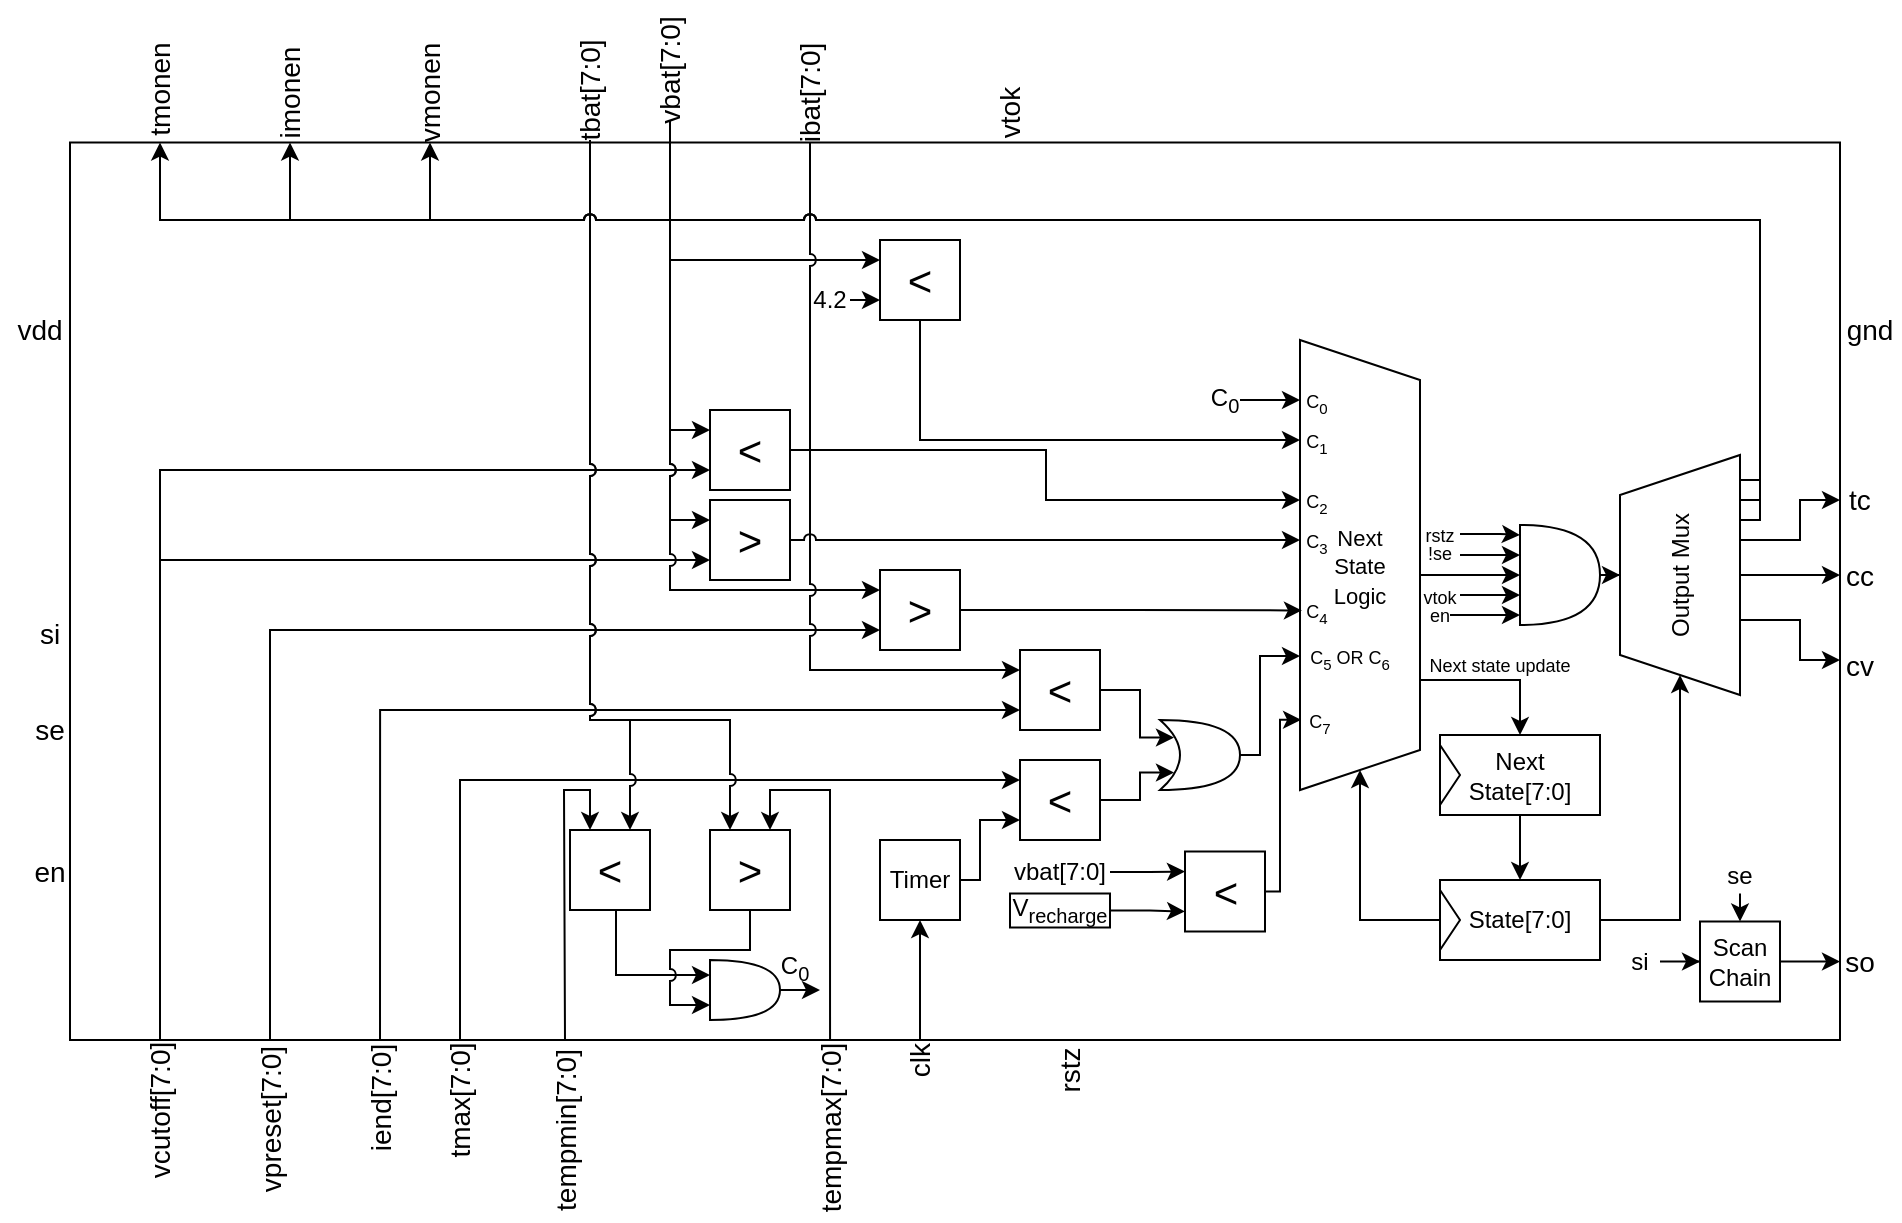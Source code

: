 <mxfile version="25.0.3">
  <diagram name="Page-1" id="ZLXz8bZ7Lyy6NJfYawsl">
    <mxGraphModel dx="1535" dy="1893" grid="1" gridSize="10" guides="1" tooltips="1" connect="1" arrows="1" fold="1" page="1" pageScale="1" pageWidth="850" pageHeight="1100" math="0" shadow="0">
      <root>
        <mxCell id="0" />
        <mxCell id="1" parent="0" />
        <mxCell id="lkuB_7mltpB1Ut6H_fc4-70" value="" style="rounded=0;whiteSpace=wrap;html=1;strokeColor=none;" vertex="1" parent="1">
          <mxGeometry x="80" y="-120" width="950" height="610" as="geometry" />
        </mxCell>
        <mxCell id="lkuB_7mltpB1Ut6H_fc4-6" value="" style="rounded=0;whiteSpace=wrap;html=1;" vertex="1" parent="1">
          <mxGeometry x="115" y="-48.75" width="885" height="448.75" as="geometry" />
        </mxCell>
        <mxCell id="lkuB_7mltpB1Ut6H_fc4-40" style="edgeStyle=orthogonalEdgeStyle;rounded=0;orthogonalLoop=1;jettySize=auto;html=1;entryX=0;entryY=0.75;entryDx=0;entryDy=0;jumpStyle=arc;" edge="1" parent="1" source="XUwTfJBHHrVztobZP6dr-2" target="lkuB_7mltpB1Ut6H_fc4-32">
          <mxGeometry relative="1" as="geometry">
            <Array as="points">
              <mxPoint x="160" y="115" />
            </Array>
          </mxGeometry>
        </mxCell>
        <mxCell id="lkuB_7mltpB1Ut6H_fc4-41" style="edgeStyle=orthogonalEdgeStyle;rounded=0;orthogonalLoop=1;jettySize=auto;html=1;entryX=0;entryY=0.75;entryDx=0;entryDy=0;jumpStyle=arc;" edge="1" parent="1" source="XUwTfJBHHrVztobZP6dr-2" target="lkuB_7mltpB1Ut6H_fc4-38">
          <mxGeometry relative="1" as="geometry">
            <Array as="points">
              <mxPoint x="160" y="160" />
            </Array>
          </mxGeometry>
        </mxCell>
        <mxCell id="XUwTfJBHHrVztobZP6dr-2" value="vcutoff[7:0]" style="text;html=1;align=center;verticalAlign=middle;whiteSpace=wrap;rounded=0;rotation=-90;fontSize=14;" parent="1" vertex="1">
          <mxGeometry x="125" y="420" width="70" height="30" as="geometry" />
        </mxCell>
        <mxCell id="lkuB_7mltpB1Ut6H_fc4-51" style="edgeStyle=orthogonalEdgeStyle;rounded=0;orthogonalLoop=1;jettySize=auto;html=1;entryX=0;entryY=0.75;entryDx=0;entryDy=0;" edge="1" parent="1" source="XUwTfJBHHrVztobZP6dr-3" target="lkuB_7mltpB1Ut6H_fc4-49">
          <mxGeometry relative="1" as="geometry">
            <Array as="points">
              <mxPoint x="215" y="195" />
            </Array>
          </mxGeometry>
        </mxCell>
        <mxCell id="XUwTfJBHHrVztobZP6dr-3" value="vpreset[7:0]" style="text;html=1;align=center;verticalAlign=middle;whiteSpace=wrap;rounded=0;rotation=-90;fontSize=14;" parent="1" vertex="1">
          <mxGeometry x="175" y="426" width="80" height="27" as="geometry" />
        </mxCell>
        <mxCell id="XUwTfJBHHrVztobZP6dr-61" style="edgeStyle=orthogonalEdgeStyle;rounded=0;orthogonalLoop=1;jettySize=auto;html=1;entryX=0;entryY=0.75;entryDx=0;entryDy=0;jumpStyle=arc;" parent="1" source="XUwTfJBHHrVztobZP6dr-4" target="XUwTfJBHHrVztobZP6dr-45" edge="1">
          <mxGeometry relative="1" as="geometry">
            <Array as="points">
              <mxPoint x="270" y="235" />
            </Array>
          </mxGeometry>
        </mxCell>
        <mxCell id="XUwTfJBHHrVztobZP6dr-4" value="iend[7:0]" style="text;html=1;align=center;verticalAlign=middle;whiteSpace=wrap;rounded=0;rotation=-90;fontSize=14;" parent="1" vertex="1">
          <mxGeometry x="241.25" y="413.75" width="57.5" height="30" as="geometry" />
        </mxCell>
        <mxCell id="XUwTfJBHHrVztobZP6dr-39" style="edgeStyle=orthogonalEdgeStyle;rounded=0;orthogonalLoop=1;jettySize=auto;html=1;entryX=0.75;entryY=0;entryDx=0;entryDy=0;jumpStyle=arc;" parent="1" source="XUwTfJBHHrVztobZP6dr-5" target="XUwTfJBHHrVztobZP6dr-32" edge="1">
          <mxGeometry relative="1" as="geometry">
            <Array as="points">
              <mxPoint x="495" y="367" />
              <mxPoint x="495" y="275" />
              <mxPoint x="465" y="275" />
            </Array>
          </mxGeometry>
        </mxCell>
        <mxCell id="XUwTfJBHHrVztobZP6dr-5" value="&lt;div&gt;tempmax[7:0]&lt;/div&gt;" style="text;html=1;align=center;verticalAlign=middle;whiteSpace=wrap;rounded=0;rotation=-90;fontSize=14;" parent="1" vertex="1">
          <mxGeometry x="451.25" y="428.75" width="87.5" height="30" as="geometry" />
        </mxCell>
        <mxCell id="XUwTfJBHHrVztobZP6dr-57" style="edgeStyle=orthogonalEdgeStyle;rounded=0;orthogonalLoop=1;jettySize=auto;html=1;jumpStyle=arc;" parent="1" source="XUwTfJBHHrVztobZP6dr-6" target="XUwTfJBHHrVztobZP6dr-54" edge="1">
          <mxGeometry relative="1" as="geometry">
            <Array as="points">
              <mxPoint x="310" y="270" />
            </Array>
          </mxGeometry>
        </mxCell>
        <mxCell id="XUwTfJBHHrVztobZP6dr-6" value="&lt;div&gt;tmax[7:0]&lt;/div&gt;" style="text;html=1;align=center;verticalAlign=middle;whiteSpace=wrap;rounded=0;rotation=-90;fontSize=14;" parent="1" vertex="1">
          <mxGeometry x="280" y="415" width="60" height="30" as="geometry" />
        </mxCell>
        <mxCell id="XUwTfJBHHrVztobZP6dr-38" style="edgeStyle=orthogonalEdgeStyle;rounded=0;orthogonalLoop=1;jettySize=auto;html=1;entryX=0.25;entryY=0;entryDx=0;entryDy=0;jumpStyle=arc;" parent="1" source="XUwTfJBHHrVztobZP6dr-7" target="XUwTfJBHHrVztobZP6dr-31" edge="1">
          <mxGeometry relative="1" as="geometry">
            <Array as="points">
              <mxPoint x="362" y="368" />
              <mxPoint x="362" y="368" />
              <mxPoint x="362" y="275" />
              <mxPoint x="375" y="275" />
            </Array>
          </mxGeometry>
        </mxCell>
        <mxCell id="XUwTfJBHHrVztobZP6dr-7" value="&lt;div&gt;tempmin[7:0]&lt;/div&gt;" style="text;html=1;align=center;verticalAlign=middle;whiteSpace=wrap;rounded=0;rotation=-90;fontSize=14;" parent="1" vertex="1">
          <mxGeometry x="317.5" y="430.5" width="90" height="30" as="geometry" />
        </mxCell>
        <mxCell id="XUwTfJBHHrVztobZP6dr-58" style="edgeStyle=orthogonalEdgeStyle;rounded=0;orthogonalLoop=1;jettySize=auto;html=1;entryX=0.5;entryY=1;entryDx=0;entryDy=0;" parent="1" source="XUwTfJBHHrVztobZP6dr-8" target="XUwTfJBHHrVztobZP6dr-53" edge="1">
          <mxGeometry relative="1" as="geometry" />
        </mxCell>
        <mxCell id="XUwTfJBHHrVztobZP6dr-8" value="clk" style="text;html=1;align=center;verticalAlign=middle;whiteSpace=wrap;rounded=0;rotation=-90;fontSize=14;" parent="1" vertex="1">
          <mxGeometry x="530" y="395" width="20" height="30" as="geometry" />
        </mxCell>
        <mxCell id="XUwTfJBHHrVztobZP6dr-9" value="rstz" style="text;html=1;align=center;verticalAlign=middle;whiteSpace=wrap;rounded=0;rotation=-90;fontSize=14;" parent="1" vertex="1">
          <mxGeometry x="600" y="400" width="30" height="30" as="geometry" />
        </mxCell>
        <mxCell id="XUwTfJBHHrVztobZP6dr-10" value="en" style="text;html=1;align=center;verticalAlign=middle;whiteSpace=wrap;rounded=0;rotation=0;fontSize=14;" parent="1" vertex="1">
          <mxGeometry x="95" y="301" width="20" height="30" as="geometry" />
        </mxCell>
        <mxCell id="XUwTfJBHHrVztobZP6dr-11" value="se" style="text;html=1;align=center;verticalAlign=middle;whiteSpace=wrap;rounded=0;rotation=0;fontSize=14;" parent="1" vertex="1">
          <mxGeometry x="95" y="230" width="20" height="30" as="geometry" />
        </mxCell>
        <mxCell id="XUwTfJBHHrVztobZP6dr-12" value="si" style="text;html=1;align=center;verticalAlign=middle;whiteSpace=wrap;rounded=0;rotation=0;fontSize=14;" parent="1" vertex="1">
          <mxGeometry x="95" y="181.5" width="20" height="30" as="geometry" />
        </mxCell>
        <mxCell id="XUwTfJBHHrVztobZP6dr-13" value="vdd" style="text;html=1;align=center;verticalAlign=middle;whiteSpace=wrap;rounded=0;rotation=0;fontSize=14;" parent="1" vertex="1">
          <mxGeometry x="85" y="30" width="30" height="30" as="geometry" />
        </mxCell>
        <mxCell id="XUwTfJBHHrVztobZP6dr-15" value="tmonen" style="text;html=1;align=center;verticalAlign=middle;whiteSpace=wrap;rounded=0;rotation=-90;fontSize=14;" parent="1" vertex="1">
          <mxGeometry x="133.75" y="-90" width="52.5" height="30" as="geometry" />
        </mxCell>
        <mxCell id="XUwTfJBHHrVztobZP6dr-16" value="vmonen" style="text;html=1;align=center;verticalAlign=middle;whiteSpace=wrap;rounded=0;rotation=-90;fontSize=14;" parent="1" vertex="1">
          <mxGeometry x="270" y="-88.75" width="50" height="30" as="geometry" />
        </mxCell>
        <mxCell id="XUwTfJBHHrVztobZP6dr-17" value="imonen" style="text;html=1;align=center;verticalAlign=middle;whiteSpace=wrap;rounded=0;rotation=-90;fontSize=14;" parent="1" vertex="1">
          <mxGeometry x="200" y="-88.75" width="50" height="30" as="geometry" />
        </mxCell>
        <mxCell id="XUwTfJBHHrVztobZP6dr-36" style="edgeStyle=orthogonalEdgeStyle;rounded=0;orthogonalLoop=1;jettySize=auto;html=1;entryX=0.75;entryY=0;entryDx=0;entryDy=0;jumpStyle=arc;" parent="1" source="XUwTfJBHHrVztobZP6dr-18" target="XUwTfJBHHrVztobZP6dr-31" edge="1">
          <mxGeometry relative="1" as="geometry">
            <Array as="points">
              <mxPoint x="375" y="240" />
              <mxPoint x="395" y="240" />
            </Array>
          </mxGeometry>
        </mxCell>
        <mxCell id="XUwTfJBHHrVztobZP6dr-37" style="edgeStyle=orthogonalEdgeStyle;rounded=0;orthogonalLoop=1;jettySize=auto;html=1;entryX=0.25;entryY=0;entryDx=0;entryDy=0;jumpStyle=arc;" parent="1" source="XUwTfJBHHrVztobZP6dr-18" target="XUwTfJBHHrVztobZP6dr-32" edge="1">
          <mxGeometry relative="1" as="geometry">
            <Array as="points">
              <mxPoint x="375" y="240" />
              <mxPoint x="445" y="240" />
            </Array>
          </mxGeometry>
        </mxCell>
        <mxCell id="XUwTfJBHHrVztobZP6dr-18" value="tbat[7:0]" style="text;html=1;align=center;verticalAlign=middle;whiteSpace=wrap;rounded=0;rotation=-90;fontSize=14;" parent="1" vertex="1">
          <mxGeometry x="350" y="-90" width="50" height="30" as="geometry" />
        </mxCell>
        <mxCell id="lkuB_7mltpB1Ut6H_fc4-34" style="edgeStyle=orthogonalEdgeStyle;rounded=0;orthogonalLoop=1;jettySize=auto;html=1;entryX=0;entryY=0.25;entryDx=0;entryDy=0;" edge="1" parent="1" source="XUwTfJBHHrVztobZP6dr-19" target="lkuB_7mltpB1Ut6H_fc4-32">
          <mxGeometry relative="1" as="geometry">
            <Array as="points">
              <mxPoint x="415" y="95" />
            </Array>
          </mxGeometry>
        </mxCell>
        <mxCell id="lkuB_7mltpB1Ut6H_fc4-35" style="edgeStyle=orthogonalEdgeStyle;rounded=0;orthogonalLoop=1;jettySize=auto;html=1;entryX=0;entryY=0.25;entryDx=0;entryDy=0;jumpStyle=arc;" edge="1" parent="1" source="XUwTfJBHHrVztobZP6dr-19" target="lkuB_7mltpB1Ut6H_fc4-19">
          <mxGeometry relative="1" as="geometry">
            <Array as="points">
              <mxPoint x="415" y="10" />
            </Array>
          </mxGeometry>
        </mxCell>
        <mxCell id="lkuB_7mltpB1Ut6H_fc4-39" style="edgeStyle=orthogonalEdgeStyle;rounded=0;orthogonalLoop=1;jettySize=auto;html=1;entryX=0;entryY=0.25;entryDx=0;entryDy=0;jumpStyle=arc;" edge="1" parent="1" source="XUwTfJBHHrVztobZP6dr-19" target="lkuB_7mltpB1Ut6H_fc4-38">
          <mxGeometry relative="1" as="geometry">
            <Array as="points">
              <mxPoint x="415" y="140" />
            </Array>
          </mxGeometry>
        </mxCell>
        <mxCell id="lkuB_7mltpB1Ut6H_fc4-50" style="edgeStyle=orthogonalEdgeStyle;rounded=0;orthogonalLoop=1;jettySize=auto;html=1;entryX=0;entryY=0.25;entryDx=0;entryDy=0;jumpStyle=arc;" edge="1" parent="1" source="XUwTfJBHHrVztobZP6dr-19" target="lkuB_7mltpB1Ut6H_fc4-49">
          <mxGeometry relative="1" as="geometry">
            <Array as="points">
              <mxPoint x="415" y="175" />
            </Array>
          </mxGeometry>
        </mxCell>
        <mxCell id="XUwTfJBHHrVztobZP6dr-19" value="vbat[7:0]" style="text;html=1;align=center;verticalAlign=middle;whiteSpace=wrap;rounded=0;rotation=-90;fontSize=14;" parent="1" vertex="1">
          <mxGeometry x="390" y="-100" width="50" height="30" as="geometry" />
        </mxCell>
        <mxCell id="XUwTfJBHHrVztobZP6dr-59" style="edgeStyle=elbowEdgeStyle;rounded=0;orthogonalLoop=1;jettySize=auto;html=1;entryX=0;entryY=0.25;entryDx=0;entryDy=0;jumpStyle=arc;" parent="1" source="XUwTfJBHHrVztobZP6dr-20" target="XUwTfJBHHrVztobZP6dr-45" edge="1">
          <mxGeometry relative="1" as="geometry">
            <Array as="points">
              <mxPoint x="485" y="150" />
            </Array>
          </mxGeometry>
        </mxCell>
        <mxCell id="XUwTfJBHHrVztobZP6dr-20" value="ibat[7:0]" style="text;html=1;align=center;verticalAlign=middle;whiteSpace=wrap;rounded=0;rotation=-90;fontSize=14;" parent="1" vertex="1">
          <mxGeometry x="460" y="-88.75" width="50" height="30" as="geometry" />
        </mxCell>
        <mxCell id="XUwTfJBHHrVztobZP6dr-21" value="vtok" style="text;html=1;align=center;verticalAlign=middle;whiteSpace=wrap;rounded=0;rotation=-90;fontSize=14;" parent="1" vertex="1">
          <mxGeometry x="570" y="-78.75" width="30" height="30" as="geometry" />
        </mxCell>
        <mxCell id="XUwTfJBHHrVztobZP6dr-24" value="so" style="text;html=1;align=center;verticalAlign=middle;whiteSpace=wrap;rounded=0;rotation=0;fontSize=14;" parent="1" vertex="1">
          <mxGeometry x="1000" y="345.75" width="20" height="30" as="geometry" />
        </mxCell>
        <mxCell id="XUwTfJBHHrVztobZP6dr-25" value="gnd" style="text;html=1;align=center;verticalAlign=middle;whiteSpace=wrap;rounded=0;rotation=0;fontSize=14;" parent="1" vertex="1">
          <mxGeometry x="1000" y="30" width="30" height="30" as="geometry" />
        </mxCell>
        <mxCell id="XUwTfJBHHrVztobZP6dr-26" value="tc" style="text;html=1;align=center;verticalAlign=middle;whiteSpace=wrap;rounded=0;rotation=0;fontSize=14;" parent="1" vertex="1">
          <mxGeometry x="1000" y="115" width="20" height="30" as="geometry" />
        </mxCell>
        <mxCell id="XUwTfJBHHrVztobZP6dr-27" value="cc" style="text;html=1;align=center;verticalAlign=middle;whiteSpace=wrap;rounded=0;rotation=0;fontSize=14;" parent="1" vertex="1">
          <mxGeometry x="1000" y="152.5" width="20" height="30" as="geometry" />
        </mxCell>
        <mxCell id="XUwTfJBHHrVztobZP6dr-28" value="cv" style="text;html=1;align=center;verticalAlign=middle;whiteSpace=wrap;rounded=0;rotation=0;fontSize=14;" parent="1" vertex="1">
          <mxGeometry x="1000" y="197.5" width="20" height="30" as="geometry" />
        </mxCell>
        <mxCell id="XUwTfJBHHrVztobZP6dr-31" value="&lt;font style=&quot;font-size: 21px;&quot;&gt;&amp;lt;&lt;/font&gt;" style="rounded=0;whiteSpace=wrap;html=1;" parent="1" vertex="1">
          <mxGeometry x="365" y="295" width="40" height="40" as="geometry" />
        </mxCell>
        <mxCell id="XUwTfJBHHrVztobZP6dr-32" value="&lt;font style=&quot;font-size: 21px;&quot;&gt;&amp;gt;&lt;/font&gt;" style="rounded=0;whiteSpace=wrap;html=1;" parent="1" vertex="1">
          <mxGeometry x="435" y="295" width="40" height="40" as="geometry" />
        </mxCell>
        <mxCell id="XUwTfJBHHrVztobZP6dr-42" style="edgeStyle=orthogonalEdgeStyle;rounded=0;orthogonalLoop=1;jettySize=auto;html=1;" parent="1" source="XUwTfJBHHrVztobZP6dr-34" edge="1">
          <mxGeometry relative="1" as="geometry">
            <mxPoint x="490" y="375" as="targetPoint" />
          </mxGeometry>
        </mxCell>
        <mxCell id="XUwTfJBHHrVztobZP6dr-34" value="" style="shape=or;whiteSpace=wrap;html=1;" parent="1" vertex="1">
          <mxGeometry x="435" y="360" width="35" height="30" as="geometry" />
        </mxCell>
        <mxCell id="XUwTfJBHHrVztobZP6dr-89" style="edgeStyle=orthogonalEdgeStyle;rounded=0;orthogonalLoop=1;jettySize=auto;html=1;entryX=0;entryY=0.5;entryDx=0;entryDy=0;" parent="1" source="XUwTfJBHHrVztobZP6dr-35" target="lkuB_7mltpB1Ut6H_fc4-7" edge="1">
          <mxGeometry relative="1" as="geometry">
            <Array as="points">
              <mxPoint x="710" y="258" />
              <mxPoint x="710" y="208" />
              <mxPoint x="730" y="208" />
            </Array>
            <mxPoint x="730" y="240" as="targetPoint" />
          </mxGeometry>
        </mxCell>
        <mxCell id="XUwTfJBHHrVztobZP6dr-35" value="" style="shape=xor;whiteSpace=wrap;html=1;" parent="1" vertex="1">
          <mxGeometry x="660" y="240" width="40" height="35" as="geometry" />
        </mxCell>
        <mxCell id="XUwTfJBHHrVztobZP6dr-40" style="edgeStyle=orthogonalEdgeStyle;rounded=0;orthogonalLoop=1;jettySize=auto;html=1;entryX=0;entryY=0.25;entryDx=0;entryDy=0;entryPerimeter=0;jumpStyle=arc;" parent="1" source="XUwTfJBHHrVztobZP6dr-31" target="XUwTfJBHHrVztobZP6dr-34" edge="1">
          <mxGeometry relative="1" as="geometry">
            <Array as="points">
              <mxPoint x="388" y="368" />
            </Array>
          </mxGeometry>
        </mxCell>
        <mxCell id="XUwTfJBHHrVztobZP6dr-41" style="edgeStyle=orthogonalEdgeStyle;rounded=0;orthogonalLoop=1;jettySize=auto;html=1;entryX=0;entryY=0.75;entryDx=0;entryDy=0;entryPerimeter=0;jumpStyle=arc;" parent="1" source="XUwTfJBHHrVztobZP6dr-32" target="XUwTfJBHHrVztobZP6dr-34" edge="1">
          <mxGeometry relative="1" as="geometry" />
        </mxCell>
        <mxCell id="XUwTfJBHHrVztobZP6dr-43" value="&lt;div&gt;C&lt;sub&gt;0&lt;/sub&gt;&lt;/div&gt;" style="text;html=1;align=center;verticalAlign=middle;whiteSpace=wrap;rounded=0;rotation=0;" parent="1" vertex="1">
          <mxGeometry x="470" y="354" width="15" height="20" as="geometry" />
        </mxCell>
        <mxCell id="XUwTfJBHHrVztobZP6dr-45" value="&lt;font style=&quot;font-size: 21px;&quot;&gt;&amp;lt;&lt;/font&gt;" style="rounded=0;whiteSpace=wrap;html=1;" parent="1" vertex="1">
          <mxGeometry x="590" y="205" width="40" height="40" as="geometry" />
        </mxCell>
        <mxCell id="XUwTfJBHHrVztobZP6dr-47" style="edgeStyle=orthogonalEdgeStyle;rounded=0;orthogonalLoop=1;jettySize=auto;html=1;" parent="1" source="XUwTfJBHHrVztobZP6dr-46" target="XUwTfJBHHrVztobZP6dr-24" edge="1">
          <mxGeometry relative="1" as="geometry" />
        </mxCell>
        <mxCell id="XUwTfJBHHrVztobZP6dr-46" value="Scan Chain" style="rounded=0;whiteSpace=wrap;html=1;" parent="1" vertex="1">
          <mxGeometry x="930" y="340.75" width="40" height="40" as="geometry" />
        </mxCell>
        <mxCell id="XUwTfJBHHrVztobZP6dr-51" style="edgeStyle=orthogonalEdgeStyle;rounded=0;orthogonalLoop=1;jettySize=auto;html=1;exitX=0.5;exitY=1;exitDx=0;exitDy=0;entryX=0.5;entryY=0;entryDx=0;entryDy=0;" parent="1" source="XUwTfJBHHrVztobZP6dr-48" target="XUwTfJBHHrVztobZP6dr-46" edge="1">
          <mxGeometry relative="1" as="geometry" />
        </mxCell>
        <mxCell id="XUwTfJBHHrVztobZP6dr-48" value="se" style="text;html=1;align=center;verticalAlign=middle;whiteSpace=wrap;rounded=0;rotation=0;" parent="1" vertex="1">
          <mxGeometry x="940" y="309.25" width="20" height="17.5" as="geometry" />
        </mxCell>
        <mxCell id="XUwTfJBHHrVztobZP6dr-50" style="edgeStyle=orthogonalEdgeStyle;rounded=0;orthogonalLoop=1;jettySize=auto;html=1;entryX=0;entryY=0.5;entryDx=0;entryDy=0;" parent="1" source="XUwTfJBHHrVztobZP6dr-49" target="XUwTfJBHHrVztobZP6dr-46" edge="1">
          <mxGeometry relative="1" as="geometry" />
        </mxCell>
        <mxCell id="XUwTfJBHHrVztobZP6dr-49" value="si" style="text;html=1;align=center;verticalAlign=middle;whiteSpace=wrap;rounded=0;rotation=0;" parent="1" vertex="1">
          <mxGeometry x="890" y="350.75" width="20" height="20" as="geometry" />
        </mxCell>
        <mxCell id="XUwTfJBHHrVztobZP6dr-56" style="edgeStyle=orthogonalEdgeStyle;rounded=0;orthogonalLoop=1;jettySize=auto;html=1;entryX=0;entryY=0.75;entryDx=0;entryDy=0;" parent="1" source="XUwTfJBHHrVztobZP6dr-53" target="XUwTfJBHHrVztobZP6dr-54" edge="1">
          <mxGeometry relative="1" as="geometry">
            <Array as="points">
              <mxPoint x="570" y="320" />
              <mxPoint x="570" y="290" />
            </Array>
          </mxGeometry>
        </mxCell>
        <mxCell id="XUwTfJBHHrVztobZP6dr-53" value="Timer" style="rounded=0;whiteSpace=wrap;html=1;" parent="1" vertex="1">
          <mxGeometry x="520" y="300" width="40" height="40" as="geometry" />
        </mxCell>
        <mxCell id="XUwTfJBHHrVztobZP6dr-54" value="&lt;font style=&quot;font-size: 21px;&quot;&gt;&amp;lt;&lt;/font&gt;" style="rounded=0;whiteSpace=wrap;html=1;" parent="1" vertex="1">
          <mxGeometry x="590" y="260" width="40" height="40" as="geometry" />
        </mxCell>
        <mxCell id="XUwTfJBHHrVztobZP6dr-62" style="edgeStyle=orthogonalEdgeStyle;rounded=0;orthogonalLoop=1;jettySize=auto;html=1;entryX=0.175;entryY=0.25;entryDx=0;entryDy=0;entryPerimeter=0;" parent="1" source="XUwTfJBHHrVztobZP6dr-45" target="XUwTfJBHHrVztobZP6dr-35" edge="1">
          <mxGeometry relative="1" as="geometry" />
        </mxCell>
        <mxCell id="XUwTfJBHHrVztobZP6dr-63" style="edgeStyle=orthogonalEdgeStyle;rounded=0;orthogonalLoop=1;jettySize=auto;html=1;entryX=0.175;entryY=0.75;entryDx=0;entryDy=0;entryPerimeter=0;" parent="1" source="XUwTfJBHHrVztobZP6dr-54" target="XUwTfJBHHrVztobZP6dr-35" edge="1">
          <mxGeometry relative="1" as="geometry" />
        </mxCell>
        <mxCell id="XUwTfJBHHrVztobZP6dr-91" style="edgeStyle=orthogonalEdgeStyle;rounded=0;orthogonalLoop=1;jettySize=auto;html=1;entryX=0.5;entryY=0;entryDx=0;entryDy=0;" parent="1" source="XUwTfJBHHrVztobZP6dr-64" target="XUwTfJBHHrVztobZP6dr-72" edge="1">
          <mxGeometry relative="1" as="geometry" />
        </mxCell>
        <mxCell id="XUwTfJBHHrVztobZP6dr-64" value="" style="shape=or;whiteSpace=wrap;html=1;points=[[0,0.1,0,0,0],[0,0.3,0,0,0],[0,0.5,0,0,0],[0,0.7,0,0,0],[0,0.9,0,0,0],[0.7,0.1,0,0,0],[0.7,0.9,0,0,0],[1,0.5,0,0,0]];" parent="1" vertex="1">
          <mxGeometry x="840" y="142.5" width="40" height="50" as="geometry" />
        </mxCell>
        <mxCell id="XUwTfJBHHrVztobZP6dr-74" style="edgeStyle=orthogonalEdgeStyle;rounded=0;orthogonalLoop=1;jettySize=auto;html=1;entryX=0;entryY=0.5;entryDx=0;entryDy=0;" parent="1" source="XUwTfJBHHrVztobZP6dr-66" target="XUwTfJBHHrVztobZP6dr-72" edge="1">
          <mxGeometry relative="1" as="geometry" />
        </mxCell>
        <mxCell id="XUwTfJBHHrVztobZP6dr-88" style="edgeStyle=orthogonalEdgeStyle;rounded=0;orthogonalLoop=1;jettySize=auto;html=1;" parent="1" source="XUwTfJBHHrVztobZP6dr-66" target="XUwTfJBHHrVztobZP6dr-85" edge="1">
          <mxGeometry relative="1" as="geometry">
            <Array as="points">
              <mxPoint x="760" y="340" />
            </Array>
          </mxGeometry>
        </mxCell>
        <mxCell id="XUwTfJBHHrVztobZP6dr-66" value="State[7:0]" style="rounded=0;whiteSpace=wrap;html=1;" parent="1" vertex="1">
          <mxGeometry x="800" y="320" width="80" height="40" as="geometry" />
        </mxCell>
        <mxCell id="XUwTfJBHHrVztobZP6dr-75" style="edgeStyle=orthogonalEdgeStyle;rounded=0;orthogonalLoop=1;jettySize=auto;html=1;jumpStyle=arc;exitX=0.25;exitY=1;exitDx=0;exitDy=0;" parent="1" source="XUwTfJBHHrVztobZP6dr-72" target="XUwTfJBHHrVztobZP6dr-28" edge="1">
          <mxGeometry relative="1" as="geometry">
            <Array as="points">
              <mxPoint x="950" y="190" />
              <mxPoint x="980" y="190" />
              <mxPoint x="980" y="210" />
            </Array>
          </mxGeometry>
        </mxCell>
        <mxCell id="XUwTfJBHHrVztobZP6dr-76" style="edgeStyle=orthogonalEdgeStyle;rounded=0;orthogonalLoop=1;jettySize=auto;html=1;entryX=0;entryY=0.5;entryDx=0;entryDy=0;" parent="1" source="XUwTfJBHHrVztobZP6dr-72" target="XUwTfJBHHrVztobZP6dr-27" edge="1">
          <mxGeometry relative="1" as="geometry">
            <Array as="points" />
          </mxGeometry>
        </mxCell>
        <mxCell id="XUwTfJBHHrVztobZP6dr-80" style="edgeStyle=orthogonalEdgeStyle;rounded=0;orthogonalLoop=1;jettySize=auto;html=1;" parent="1" target="XUwTfJBHHrVztobZP6dr-26" edge="1">
          <mxGeometry relative="1" as="geometry">
            <mxPoint x="950" y="150" as="sourcePoint" />
            <Array as="points">
              <mxPoint x="980" y="150" />
              <mxPoint x="980" y="130" />
            </Array>
          </mxGeometry>
        </mxCell>
        <mxCell id="XUwTfJBHHrVztobZP6dr-82" style="edgeStyle=orthogonalEdgeStyle;rounded=0;orthogonalLoop=1;jettySize=auto;html=1;entryX=0;entryY=0.5;entryDx=0;entryDy=0;jumpStyle=arc;exitX=0.75;exitY=1;exitDx=0;exitDy=0;" parent="1" target="XUwTfJBHHrVztobZP6dr-15" edge="1" source="XUwTfJBHHrVztobZP6dr-72">
          <mxGeometry relative="1" as="geometry">
            <mxPoint x="950" y="215" as="sourcePoint" />
            <Array as="points">
              <mxPoint x="950" y="140" />
              <mxPoint x="960" y="140" />
              <mxPoint x="960" y="-10" />
              <mxPoint x="160" y="-10" />
            </Array>
          </mxGeometry>
        </mxCell>
        <mxCell id="XUwTfJBHHrVztobZP6dr-83" style="edgeStyle=orthogonalEdgeStyle;rounded=0;orthogonalLoop=1;jettySize=auto;html=1;entryX=0;entryY=0.5;entryDx=0;entryDy=0;exitX=0.75;exitY=1;exitDx=0;exitDy=0;jumpStyle=arc;" parent="1" source="XUwTfJBHHrVztobZP6dr-72" target="XUwTfJBHHrVztobZP6dr-17" edge="1">
          <mxGeometry relative="1" as="geometry">
            <Array as="points">
              <mxPoint x="950" y="130" />
              <mxPoint x="960" y="130" />
              <mxPoint x="960" y="-10" />
              <mxPoint x="225" y="-10" />
            </Array>
          </mxGeometry>
        </mxCell>
        <mxCell id="XUwTfJBHHrVztobZP6dr-84" style="edgeStyle=orthogonalEdgeStyle;rounded=0;orthogonalLoop=1;jettySize=auto;html=1;entryX=0;entryY=0.5;entryDx=0;entryDy=0;exitX=0.75;exitY=1;exitDx=0;exitDy=0;jumpStyle=arc;" parent="1" source="XUwTfJBHHrVztobZP6dr-72" target="XUwTfJBHHrVztobZP6dr-16" edge="1">
          <mxGeometry relative="1" as="geometry">
            <Array as="points">
              <mxPoint x="950" y="120" />
              <mxPoint x="960" y="120" />
              <mxPoint x="960" y="-10" />
              <mxPoint x="295" y="-10" />
            </Array>
          </mxGeometry>
        </mxCell>
        <mxCell id="XUwTfJBHHrVztobZP6dr-72" value="Output Mux" style="shape=trapezoid;perimeter=trapezoidPerimeter;whiteSpace=wrap;html=1;fixedSize=1;rotation=-90;" parent="1" vertex="1">
          <mxGeometry x="860" y="137.5" width="120" height="60" as="geometry" />
        </mxCell>
        <mxCell id="lkuB_7mltpB1Ut6H_fc4-8" style="edgeStyle=orthogonalEdgeStyle;rounded=0;orthogonalLoop=1;jettySize=auto;html=1;entryX=0.5;entryY=0;entryDx=0;entryDy=0;" edge="1" parent="1" source="XUwTfJBHHrVztobZP6dr-85" target="lkuB_7mltpB1Ut6H_fc4-11">
          <mxGeometry relative="1" as="geometry">
            <Array as="points">
              <mxPoint x="840" y="220" />
            </Array>
          </mxGeometry>
        </mxCell>
        <mxCell id="XUwTfJBHHrVztobZP6dr-85" value="&lt;div&gt;&lt;font style=&quot;font-size: 11px;&quot;&gt;Next&lt;br&gt;&lt;/font&gt;&lt;/div&gt;&lt;div&gt;&lt;font style=&quot;font-size: 11px;&quot;&gt;State &lt;br&gt;&lt;/font&gt;&lt;/div&gt;&lt;div&gt;&lt;font style=&quot;font-size: 11px;&quot;&gt;Logic&lt;/font&gt;&lt;/div&gt;" style="shape=trapezoid;perimeter=trapezoidPerimeter;whiteSpace=wrap;html=1;fixedSize=1;direction=south;" parent="1" vertex="1">
          <mxGeometry x="730" y="50" width="60" height="225" as="geometry" />
        </mxCell>
        <mxCell id="XUwTfJBHHrVztobZP6dr-90" style="edgeStyle=orthogonalEdgeStyle;rounded=0;orthogonalLoop=1;jettySize=auto;html=1;entryX=0;entryY=0.5;entryDx=0;entryDy=0;entryPerimeter=0;" parent="1" source="XUwTfJBHHrVztobZP6dr-85" target="XUwTfJBHHrVztobZP6dr-64" edge="1">
          <mxGeometry relative="1" as="geometry">
            <Array as="points">
              <mxPoint x="815" y="168" />
            </Array>
          </mxGeometry>
        </mxCell>
        <mxCell id="XUwTfJBHHrVztobZP6dr-92" value="&lt;font style=&quot;font-size: 9px;&quot;&gt;en&lt;/font&gt;" style="text;html=1;align=center;verticalAlign=middle;whiteSpace=wrap;rounded=0;rotation=0;" parent="1" vertex="1">
          <mxGeometry x="795" y="181.5" width="10" height="11" as="geometry" />
        </mxCell>
        <mxCell id="XUwTfJBHHrVztobZP6dr-96" style="edgeStyle=orthogonalEdgeStyle;rounded=0;orthogonalLoop=1;jettySize=auto;html=1;entryX=0;entryY=0.9;entryDx=0;entryDy=0;entryPerimeter=0;" parent="1" source="XUwTfJBHHrVztobZP6dr-92" target="XUwTfJBHHrVztobZP6dr-64" edge="1">
          <mxGeometry relative="1" as="geometry">
            <Array as="points">
              <mxPoint x="810" y="188" />
            </Array>
          </mxGeometry>
        </mxCell>
        <mxCell id="XUwTfJBHHrVztobZP6dr-97" value="&lt;font style=&quot;font-size: 9px;&quot;&gt;rstz&lt;/font&gt;" style="text;html=1;align=center;verticalAlign=middle;whiteSpace=wrap;rounded=0;rotation=0;" parent="1" vertex="1">
          <mxGeometry x="790" y="139.5" width="20" height="15" as="geometry" />
        </mxCell>
        <mxCell id="XUwTfJBHHrVztobZP6dr-99" value="&lt;font style=&quot;font-size: 9px;&quot;&gt;vtok&lt;/font&gt;" style="text;html=1;align=center;verticalAlign=middle;whiteSpace=wrap;rounded=0;rotation=0;" parent="1" vertex="1">
          <mxGeometry x="790" y="172.5" width="20" height="10" as="geometry" />
        </mxCell>
        <mxCell id="XUwTfJBHHrVztobZP6dr-101" value="&lt;font style=&quot;font-size: 9px;&quot;&gt;!se&lt;/font&gt;" style="text;html=1;align=center;verticalAlign=middle;whiteSpace=wrap;rounded=0;rotation=0;" parent="1" vertex="1">
          <mxGeometry x="790" y="152.5" width="20" height="7.5" as="geometry" />
        </mxCell>
        <mxCell id="XUwTfJBHHrVztobZP6dr-102" style="edgeStyle=orthogonalEdgeStyle;rounded=0;orthogonalLoop=1;jettySize=auto;html=1;entryX=0;entryY=0.3;entryDx=0;entryDy=0;entryPerimeter=0;" parent="1" source="XUwTfJBHHrVztobZP6dr-101" target="XUwTfJBHHrVztobZP6dr-64" edge="1">
          <mxGeometry relative="1" as="geometry">
            <Array as="points">
              <mxPoint x="810" y="157" />
              <mxPoint x="840" y="157" />
            </Array>
          </mxGeometry>
        </mxCell>
        <mxCell id="lkuB_7mltpB1Ut6H_fc4-4" style="edgeStyle=orthogonalEdgeStyle;rounded=0;orthogonalLoop=1;jettySize=auto;html=1;entryX=0;entryY=0.7;entryDx=0;entryDy=0;entryPerimeter=0;" edge="1" parent="1" source="XUwTfJBHHrVztobZP6dr-99" target="XUwTfJBHHrVztobZP6dr-64">
          <mxGeometry relative="1" as="geometry" />
        </mxCell>
        <mxCell id="lkuB_7mltpB1Ut6H_fc4-5" style="edgeStyle=orthogonalEdgeStyle;rounded=0;orthogonalLoop=1;jettySize=auto;html=1;entryX=0;entryY=0.1;entryDx=0;entryDy=0;entryPerimeter=0;" edge="1" parent="1" source="XUwTfJBHHrVztobZP6dr-97" target="XUwTfJBHHrVztobZP6dr-64">
          <mxGeometry relative="1" as="geometry" />
        </mxCell>
        <mxCell id="lkuB_7mltpB1Ut6H_fc4-7" value="&lt;font style=&quot;font-size: 9px;&quot;&gt;C&lt;sub&gt;5&lt;/sub&gt; OR C&lt;sub&gt;6&lt;/sub&gt;&lt;/font&gt;" style="text;html=1;align=center;verticalAlign=middle;whiteSpace=wrap;rounded=0;" vertex="1" parent="1">
          <mxGeometry x="730" y="197.5" width="50" height="20" as="geometry" />
        </mxCell>
        <mxCell id="lkuB_7mltpB1Ut6H_fc4-13" style="edgeStyle=orthogonalEdgeStyle;rounded=0;orthogonalLoop=1;jettySize=auto;html=1;" edge="1" parent="1" source="lkuB_7mltpB1Ut6H_fc4-11" target="XUwTfJBHHrVztobZP6dr-66">
          <mxGeometry relative="1" as="geometry" />
        </mxCell>
        <mxCell id="lkuB_7mltpB1Ut6H_fc4-11" value="&lt;div&gt;Next&lt;/div&gt;&lt;div&gt;State[7:0]&lt;/div&gt;" style="rounded=0;whiteSpace=wrap;html=1;" vertex="1" parent="1">
          <mxGeometry x="800" y="247.5" width="80" height="40" as="geometry" />
        </mxCell>
        <mxCell id="lkuB_7mltpB1Ut6H_fc4-14" value="&lt;div&gt;C&lt;sub&gt;0&lt;/sub&gt;&lt;/div&gt;" style="text;html=1;align=center;verticalAlign=middle;whiteSpace=wrap;rounded=0;rotation=0;" vertex="1" parent="1">
          <mxGeometry x="685" y="70" width="15" height="20" as="geometry" />
        </mxCell>
        <mxCell id="lkuB_7mltpB1Ut6H_fc4-15" style="edgeStyle=orthogonalEdgeStyle;rounded=0;orthogonalLoop=1;jettySize=auto;html=1;" edge="1" parent="1" source="lkuB_7mltpB1Ut6H_fc4-14">
          <mxGeometry relative="1" as="geometry">
            <mxPoint x="730" y="80" as="targetPoint" />
          </mxGeometry>
        </mxCell>
        <mxCell id="lkuB_7mltpB1Ut6H_fc4-16" value="&lt;div&gt;&lt;font style=&quot;font-size: 9px;&quot;&gt;C&lt;sub&gt;0&lt;/sub&gt;&lt;/font&gt;&lt;/div&gt;" style="text;html=1;align=center;verticalAlign=middle;whiteSpace=wrap;rounded=0;rotation=0;" vertex="1" parent="1">
          <mxGeometry x="731" y="70" width="15" height="20" as="geometry" />
        </mxCell>
        <mxCell id="lkuB_7mltpB1Ut6H_fc4-21" style="edgeStyle=orthogonalEdgeStyle;rounded=0;orthogonalLoop=1;jettySize=auto;html=1;" edge="1" parent="1" source="lkuB_7mltpB1Ut6H_fc4-19">
          <mxGeometry relative="1" as="geometry">
            <mxPoint x="730" y="100" as="targetPoint" />
            <Array as="points">
              <mxPoint x="540" y="100" />
            </Array>
          </mxGeometry>
        </mxCell>
        <mxCell id="lkuB_7mltpB1Ut6H_fc4-19" value="&lt;font style=&quot;font-size: 21px;&quot;&gt;&amp;lt;&lt;/font&gt;" style="rounded=0;whiteSpace=wrap;html=1;" vertex="1" parent="1">
          <mxGeometry x="520" width="40" height="40" as="geometry" />
        </mxCell>
        <mxCell id="lkuB_7mltpB1Ut6H_fc4-22" value="&lt;div&gt;&lt;font style=&quot;font-size: 9px;&quot;&gt;C&lt;sub&gt;1&lt;/sub&gt;&lt;/font&gt;&lt;/div&gt;" style="text;html=1;align=center;verticalAlign=middle;whiteSpace=wrap;rounded=0;rotation=0;" vertex="1" parent="1">
          <mxGeometry x="731" y="90" width="15" height="20" as="geometry" />
        </mxCell>
        <mxCell id="lkuB_7mltpB1Ut6H_fc4-29" style="edgeStyle=orthogonalEdgeStyle;rounded=0;orthogonalLoop=1;jettySize=auto;html=1;entryX=0;entryY=0.75;entryDx=0;entryDy=0;exitX=1;exitY=0.5;exitDx=0;exitDy=0;" edge="1" parent="1" source="lkuB_7mltpB1Ut6H_fc4-25" target="lkuB_7mltpB1Ut6H_fc4-19">
          <mxGeometry relative="1" as="geometry">
            <mxPoint x="510" y="100" as="sourcePoint" />
            <Array as="points" />
          </mxGeometry>
        </mxCell>
        <mxCell id="lkuB_7mltpB1Ut6H_fc4-25" value="4.2" style="text;html=1;align=center;verticalAlign=middle;whiteSpace=wrap;rounded=0;rotation=0;" vertex="1" parent="1">
          <mxGeometry x="485" y="20" width="20" height="20" as="geometry" />
        </mxCell>
        <mxCell id="lkuB_7mltpB1Ut6H_fc4-32" value="&lt;font style=&quot;font-size: 21px;&quot;&gt;&amp;lt;&lt;/font&gt;" style="rounded=0;whiteSpace=wrap;html=1;" vertex="1" parent="1">
          <mxGeometry x="435" y="85" width="40" height="40" as="geometry" />
        </mxCell>
        <mxCell id="lkuB_7mltpB1Ut6H_fc4-36" style="edgeStyle=orthogonalEdgeStyle;rounded=0;orthogonalLoop=1;jettySize=auto;html=1;" edge="1" parent="1" source="lkuB_7mltpB1Ut6H_fc4-32">
          <mxGeometry relative="1" as="geometry">
            <mxPoint x="730" y="130" as="targetPoint" />
            <Array as="points">
              <mxPoint x="603" y="105" />
              <mxPoint x="603" y="130" />
            </Array>
          </mxGeometry>
        </mxCell>
        <mxCell id="lkuB_7mltpB1Ut6H_fc4-37" value="&lt;div&gt;&lt;font style=&quot;font-size: 9px;&quot;&gt;C&lt;sub&gt;3&lt;/sub&gt;&lt;/font&gt;&lt;/div&gt;" style="text;html=1;align=center;verticalAlign=middle;whiteSpace=wrap;rounded=0;rotation=0;" vertex="1" parent="1">
          <mxGeometry x="731" y="140" width="15" height="20" as="geometry" />
        </mxCell>
        <mxCell id="lkuB_7mltpB1Ut6H_fc4-38" value="&lt;font style=&quot;font-size: 21px;&quot;&gt;&amp;gt;&lt;/font&gt;" style="rounded=0;whiteSpace=wrap;html=1;" vertex="1" parent="1">
          <mxGeometry x="435" y="130" width="40" height="40" as="geometry" />
        </mxCell>
        <mxCell id="lkuB_7mltpB1Ut6H_fc4-42" style="edgeStyle=orthogonalEdgeStyle;rounded=0;orthogonalLoop=1;jettySize=auto;html=1;jumpStyle=arc;" edge="1" parent="1" source="lkuB_7mltpB1Ut6H_fc4-38">
          <mxGeometry relative="1" as="geometry">
            <mxPoint x="730" y="150" as="targetPoint" />
          </mxGeometry>
        </mxCell>
        <mxCell id="lkuB_7mltpB1Ut6H_fc4-45" value="&lt;div&gt;&lt;font style=&quot;font-size: 9px;&quot;&gt;C&lt;sub&gt;2&lt;/sub&gt;&lt;/font&gt;&lt;/div&gt;" style="text;html=1;align=center;verticalAlign=middle;whiteSpace=wrap;rounded=0;rotation=0;" vertex="1" parent="1">
          <mxGeometry x="731" y="120" width="15" height="20" as="geometry" />
        </mxCell>
        <mxCell id="lkuB_7mltpB1Ut6H_fc4-49" value="&lt;font style=&quot;font-size: 21px;&quot;&gt;&amp;gt;&lt;/font&gt;" style="rounded=0;whiteSpace=wrap;html=1;" vertex="1" parent="1">
          <mxGeometry x="520" y="165" width="40" height="40" as="geometry" />
        </mxCell>
        <mxCell id="lkuB_7mltpB1Ut6H_fc4-52" style="edgeStyle=orthogonalEdgeStyle;rounded=0;orthogonalLoop=1;jettySize=auto;html=1;entryX=0.601;entryY=0.984;entryDx=0;entryDy=0;entryPerimeter=0;" edge="1" parent="1" source="lkuB_7mltpB1Ut6H_fc4-49" target="XUwTfJBHHrVztobZP6dr-85">
          <mxGeometry relative="1" as="geometry" />
        </mxCell>
        <mxCell id="lkuB_7mltpB1Ut6H_fc4-53" value="&lt;div&gt;&lt;font style=&quot;font-size: 9px;&quot;&gt;C&lt;sub&gt;4&lt;/sub&gt;&lt;/font&gt;&lt;/div&gt;" style="text;html=1;align=center;verticalAlign=middle;whiteSpace=wrap;rounded=0;rotation=0;" vertex="1" parent="1">
          <mxGeometry x="731" y="175" width="15" height="20" as="geometry" />
        </mxCell>
        <mxCell id="lkuB_7mltpB1Ut6H_fc4-56" value="&lt;font style=&quot;font-size: 21px;&quot;&gt;&amp;lt;&lt;/font&gt;" style="rounded=0;whiteSpace=wrap;html=1;" vertex="1" parent="1">
          <mxGeometry x="672.5" y="305.75" width="40" height="40" as="geometry" />
        </mxCell>
        <mxCell id="lkuB_7mltpB1Ut6H_fc4-57" value="" style="triangle;whiteSpace=wrap;html=1;" vertex="1" parent="1">
          <mxGeometry x="800" y="325" width="10" height="30" as="geometry" />
        </mxCell>
        <mxCell id="lkuB_7mltpB1Ut6H_fc4-59" value="" style="triangle;whiteSpace=wrap;html=1;" vertex="1" parent="1">
          <mxGeometry x="800" y="252.5" width="10" height="30" as="geometry" />
        </mxCell>
        <mxCell id="lkuB_7mltpB1Ut6H_fc4-60" style="edgeStyle=orthogonalEdgeStyle;rounded=0;orthogonalLoop=1;jettySize=auto;html=1;entryX=0.844;entryY=0.991;entryDx=0;entryDy=0;entryPerimeter=0;" edge="1" parent="1" source="lkuB_7mltpB1Ut6H_fc4-56" target="XUwTfJBHHrVztobZP6dr-85">
          <mxGeometry relative="1" as="geometry">
            <Array as="points">
              <mxPoint x="720" y="326" />
              <mxPoint x="720" y="240" />
            </Array>
          </mxGeometry>
        </mxCell>
        <mxCell id="lkuB_7mltpB1Ut6H_fc4-62" style="edgeStyle=orthogonalEdgeStyle;rounded=0;orthogonalLoop=1;jettySize=auto;html=1;entryX=0;entryY=0.25;entryDx=0;entryDy=0;" edge="1" parent="1" source="lkuB_7mltpB1Ut6H_fc4-61" target="lkuB_7mltpB1Ut6H_fc4-56">
          <mxGeometry relative="1" as="geometry" />
        </mxCell>
        <mxCell id="lkuB_7mltpB1Ut6H_fc4-61" value="vbat[7:0]" style="text;html=1;align=center;verticalAlign=middle;whiteSpace=wrap;rounded=0;rotation=0;" vertex="1" parent="1">
          <mxGeometry x="585" y="301" width="50" height="30" as="geometry" />
        </mxCell>
        <mxCell id="lkuB_7mltpB1Ut6H_fc4-66" value="&lt;font style=&quot;font-size: 9px;&quot;&gt;C&lt;sub&gt;7&lt;/sub&gt;&lt;br&gt;&lt;/font&gt;" style="text;html=1;align=center;verticalAlign=middle;whiteSpace=wrap;rounded=0;" vertex="1" parent="1">
          <mxGeometry x="730" y="230" width="20" height="20" as="geometry" />
        </mxCell>
        <mxCell id="lkuB_7mltpB1Ut6H_fc4-68" style="edgeStyle=orthogonalEdgeStyle;rounded=0;orthogonalLoop=1;jettySize=auto;html=1;entryX=0;entryY=0.75;entryDx=0;entryDy=0;" edge="1" parent="1" source="lkuB_7mltpB1Ut6H_fc4-67" target="lkuB_7mltpB1Ut6H_fc4-56">
          <mxGeometry relative="1" as="geometry" />
        </mxCell>
        <mxCell id="lkuB_7mltpB1Ut6H_fc4-67" value="V&lt;sub&gt;recharge&lt;/sub&gt;" style="rounded=0;whiteSpace=wrap;html=1;" vertex="1" parent="1">
          <mxGeometry x="585" y="326.75" width="50" height="17" as="geometry" />
        </mxCell>
        <mxCell id="lkuB_7mltpB1Ut6H_fc4-71" value="Next state update" style="text;html=1;align=center;verticalAlign=middle;whiteSpace=wrap;rounded=0;fontSize=9;" vertex="1" parent="1">
          <mxGeometry x="790" y="206.25" width="80" height="12.5" as="geometry" />
        </mxCell>
      </root>
    </mxGraphModel>
  </diagram>
</mxfile>
